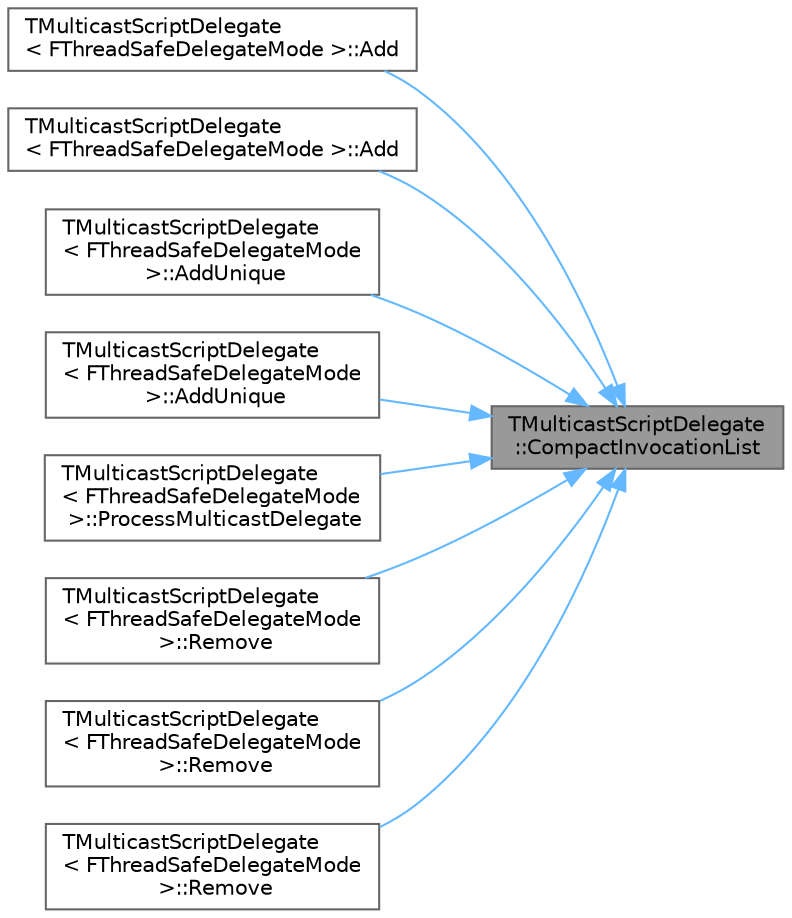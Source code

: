 digraph "TMulticastScriptDelegate::CompactInvocationList"
{
 // INTERACTIVE_SVG=YES
 // LATEX_PDF_SIZE
  bgcolor="transparent";
  edge [fontname=Helvetica,fontsize=10,labelfontname=Helvetica,labelfontsize=10];
  node [fontname=Helvetica,fontsize=10,shape=box,height=0.2,width=0.4];
  rankdir="RL";
  Node1 [id="Node000001",label="TMulticastScriptDelegate\l::CompactInvocationList",height=0.2,width=0.4,color="gray40", fillcolor="grey60", style="filled", fontcolor="black",tooltip="Cleans up any delegates in our invocation list that have expired (performance is O(N))"];
  Node1 -> Node2 [id="edge1_Node000001_Node000002",dir="back",color="steelblue1",style="solid",tooltip=" "];
  Node2 [id="Node000002",label="TMulticastScriptDelegate\l\< FThreadSafeDelegateMode \>::Add",height=0.2,width=0.4,color="grey40", fillcolor="white", style="filled",URL="$dc/d3a/classTMulticastScriptDelegate.html#a5e76290c378c2f13265df7d871b05012",tooltip=" "];
  Node1 -> Node3 [id="edge2_Node000001_Node000003",dir="back",color="steelblue1",style="solid",tooltip=" "];
  Node3 [id="Node000003",label="TMulticastScriptDelegate\l\< FThreadSafeDelegateMode \>::Add",height=0.2,width=0.4,color="grey40", fillcolor="white", style="filled",URL="$dc/d3a/classTMulticastScriptDelegate.html#a8a740e1856f145c4c78d9892a771fb44",tooltip=" "];
  Node1 -> Node4 [id="edge3_Node000001_Node000004",dir="back",color="steelblue1",style="solid",tooltip=" "];
  Node4 [id="Node000004",label="TMulticastScriptDelegate\l\< FThreadSafeDelegateMode\l \>::AddUnique",height=0.2,width=0.4,color="grey40", fillcolor="white", style="filled",URL="$dc/d3a/classTMulticastScriptDelegate.html#aaec34f5cc0e59473a3f0897fee000a5e",tooltip=" "];
  Node1 -> Node5 [id="edge4_Node000001_Node000005",dir="back",color="steelblue1",style="solid",tooltip=" "];
  Node5 [id="Node000005",label="TMulticastScriptDelegate\l\< FThreadSafeDelegateMode\l \>::AddUnique",height=0.2,width=0.4,color="grey40", fillcolor="white", style="filled",URL="$dc/d3a/classTMulticastScriptDelegate.html#a5e687c97483eba158e485cd0d436f7e4",tooltip=" "];
  Node1 -> Node6 [id="edge5_Node000001_Node000006",dir="back",color="steelblue1",style="solid",tooltip=" "];
  Node6 [id="Node000006",label="TMulticastScriptDelegate\l\< FThreadSafeDelegateMode\l \>::ProcessMulticastDelegate",height=0.2,width=0.4,color="grey40", fillcolor="white", style="filled",URL="$dc/d3a/classTMulticastScriptDelegate.html#a919aa4d4fc8f8bf1d745ebac5c5ea0f7",tooltip=" "];
  Node1 -> Node7 [id="edge6_Node000001_Node000007",dir="back",color="steelblue1",style="solid",tooltip=" "];
  Node7 [id="Node000007",label="TMulticastScriptDelegate\l\< FThreadSafeDelegateMode\l \>::Remove",height=0.2,width=0.4,color="grey40", fillcolor="white", style="filled",URL="$dc/d3a/classTMulticastScriptDelegate.html#a95f594fea7b312754b5bdf99d47fe4cc",tooltip=" "];
  Node1 -> Node8 [id="edge7_Node000001_Node000008",dir="back",color="steelblue1",style="solid",tooltip=" "];
  Node8 [id="Node000008",label="TMulticastScriptDelegate\l\< FThreadSafeDelegateMode\l \>::Remove",height=0.2,width=0.4,color="grey40", fillcolor="white", style="filled",URL="$dc/d3a/classTMulticastScriptDelegate.html#a3a4cdcf22f26251d227f915e0e3e58cc",tooltip=" "];
  Node1 -> Node9 [id="edge8_Node000001_Node000009",dir="back",color="steelblue1",style="solid",tooltip=" "];
  Node9 [id="Node000009",label="TMulticastScriptDelegate\l\< FThreadSafeDelegateMode\l \>::Remove",height=0.2,width=0.4,color="grey40", fillcolor="white", style="filled",URL="$dc/d3a/classTMulticastScriptDelegate.html#af90c4ee9a9b8910d0a358ea54413bd7b",tooltip=" "];
}

